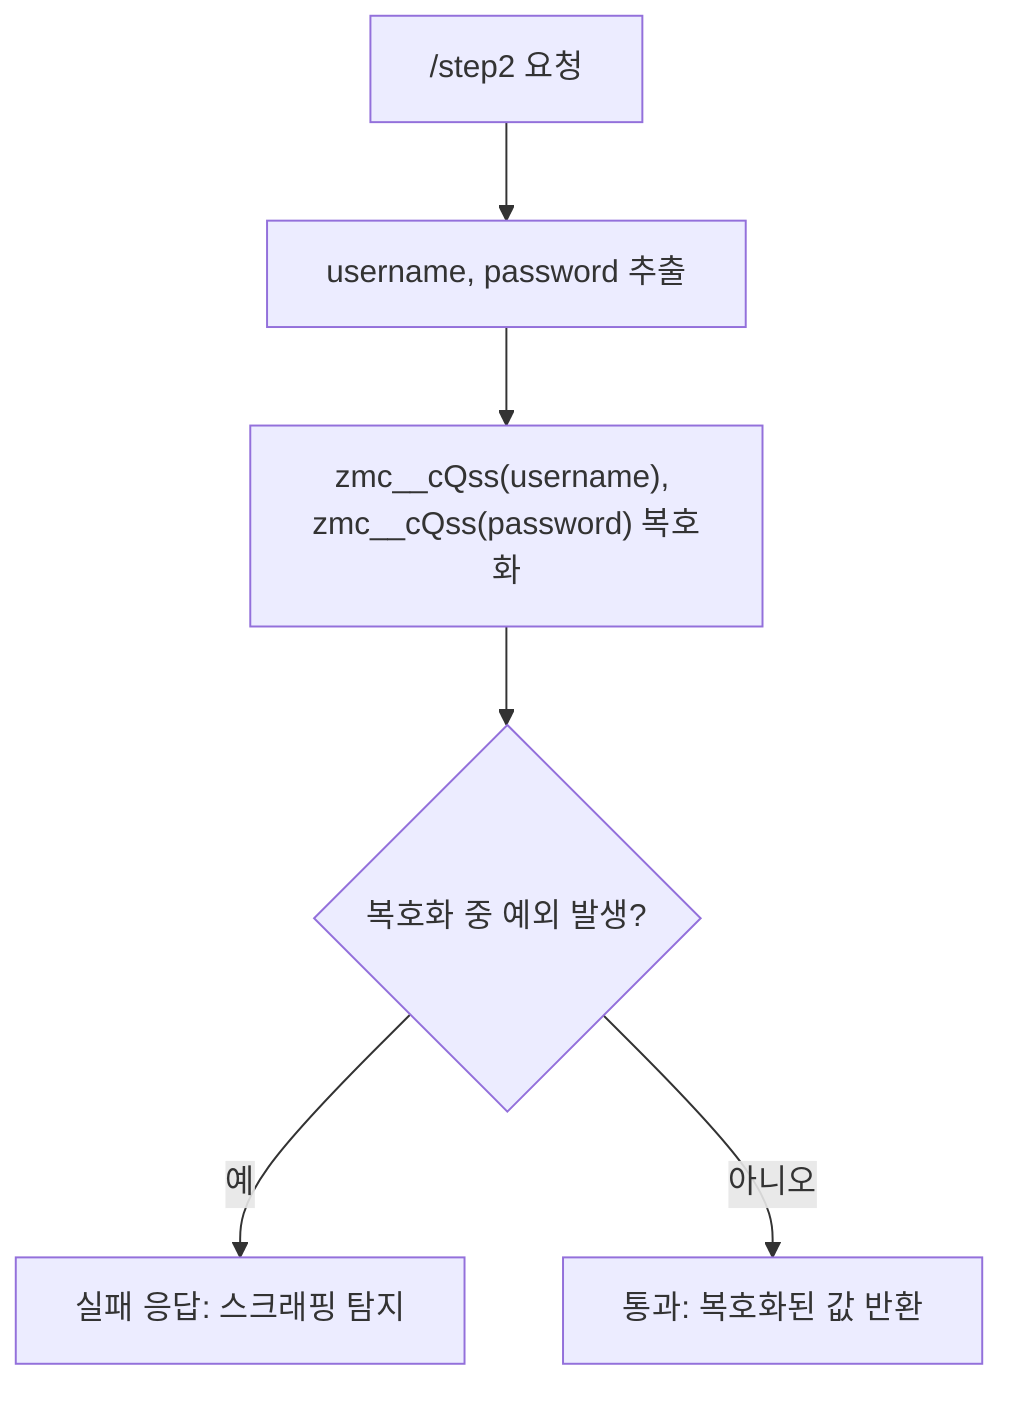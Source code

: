flowchart TD
  A["/step2 요청"] --> B["username, password 추출"]
  B --> C["zmc__cQss(username), zmc__cQss(password) 복호화"]
  C --> D{"복호화 중 예외 발생?"}
  D -- 예 --> E["실패 응답: 스크래핑 탐지"]
  D -- 아니오 --> F["통과: 복호화된 값 반환"]